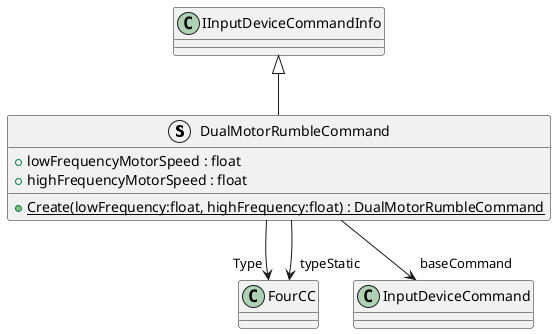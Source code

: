 @startuml
struct DualMotorRumbleCommand {
    + lowFrequencyMotorSpeed : float
    + highFrequencyMotorSpeed : float
    + {static} Create(lowFrequency:float, highFrequency:float) : DualMotorRumbleCommand
}
IInputDeviceCommandInfo <|-- DualMotorRumbleCommand
DualMotorRumbleCommand --> "Type" FourCC
DualMotorRumbleCommand --> "baseCommand" InputDeviceCommand
DualMotorRumbleCommand --> "typeStatic" FourCC
@enduml
